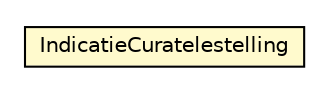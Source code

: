 #!/usr/local/bin/dot
#
# Class diagram 
# Generated by UMLGraph version R5_6-24-gf6e263 (http://www.umlgraph.org/)
#

digraph G {
	edge [fontname="Helvetica",fontsize=10,labelfontname="Helvetica",labelfontsize=10];
	node [fontname="Helvetica",fontsize=10,shape=plaintext];
	nodesep=0.25;
	ranksep=0.5;
	// nl.egem.stuf.sector.bg._0204.PRSFund.IndicatieCuratelestelling
	c155751 [label=<<table title="nl.egem.stuf.sector.bg._0204.PRSFund.IndicatieCuratelestelling" border="0" cellborder="1" cellspacing="0" cellpadding="2" port="p" bgcolor="lemonChiffon" href="./PRSFund.IndicatieCuratelestelling.html">
		<tr><td><table border="0" cellspacing="0" cellpadding="1">
<tr><td align="center" balign="center"> IndicatieCuratelestelling </td></tr>
		</table></td></tr>
		</table>>, URL="./PRSFund.IndicatieCuratelestelling.html", fontname="Helvetica", fontcolor="black", fontsize=10.0];
}


